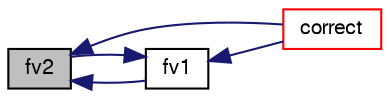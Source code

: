 digraph "fv2"
{
  bgcolor="transparent";
  edge [fontname="FreeSans",fontsize="10",labelfontname="FreeSans",labelfontsize="10"];
  node [fontname="FreeSans",fontsize="10",shape=record];
  rankdir="LR";
  Node49 [label="fv2",height=0.2,width=0.4,color="black", fillcolor="grey75", style="filled", fontcolor="black"];
  Node49 -> Node50 [dir="back",color="midnightblue",fontsize="10",style="solid",fontname="FreeSans"];
  Node50 [label="correct",height=0.2,width=0.4,color="red",URL="$a30770.html#a3ae44b28050c3aa494c1d8e18cf618c1",tooltip="Solve the turbulence equations and correct the turbulence viscosity. "];
  Node49 -> Node52 [dir="back",color="midnightblue",fontsize="10",style="solid",fontname="FreeSans"];
  Node52 [label="fv1",height=0.2,width=0.4,color="black",URL="$a30770.html#a6019fba94a532ff3113b408f9c0bd685"];
  Node52 -> Node50 [dir="back",color="midnightblue",fontsize="10",style="solid",fontname="FreeSans"];
  Node52 -> Node49 [dir="back",color="midnightblue",fontsize="10",style="solid",fontname="FreeSans"];
}
